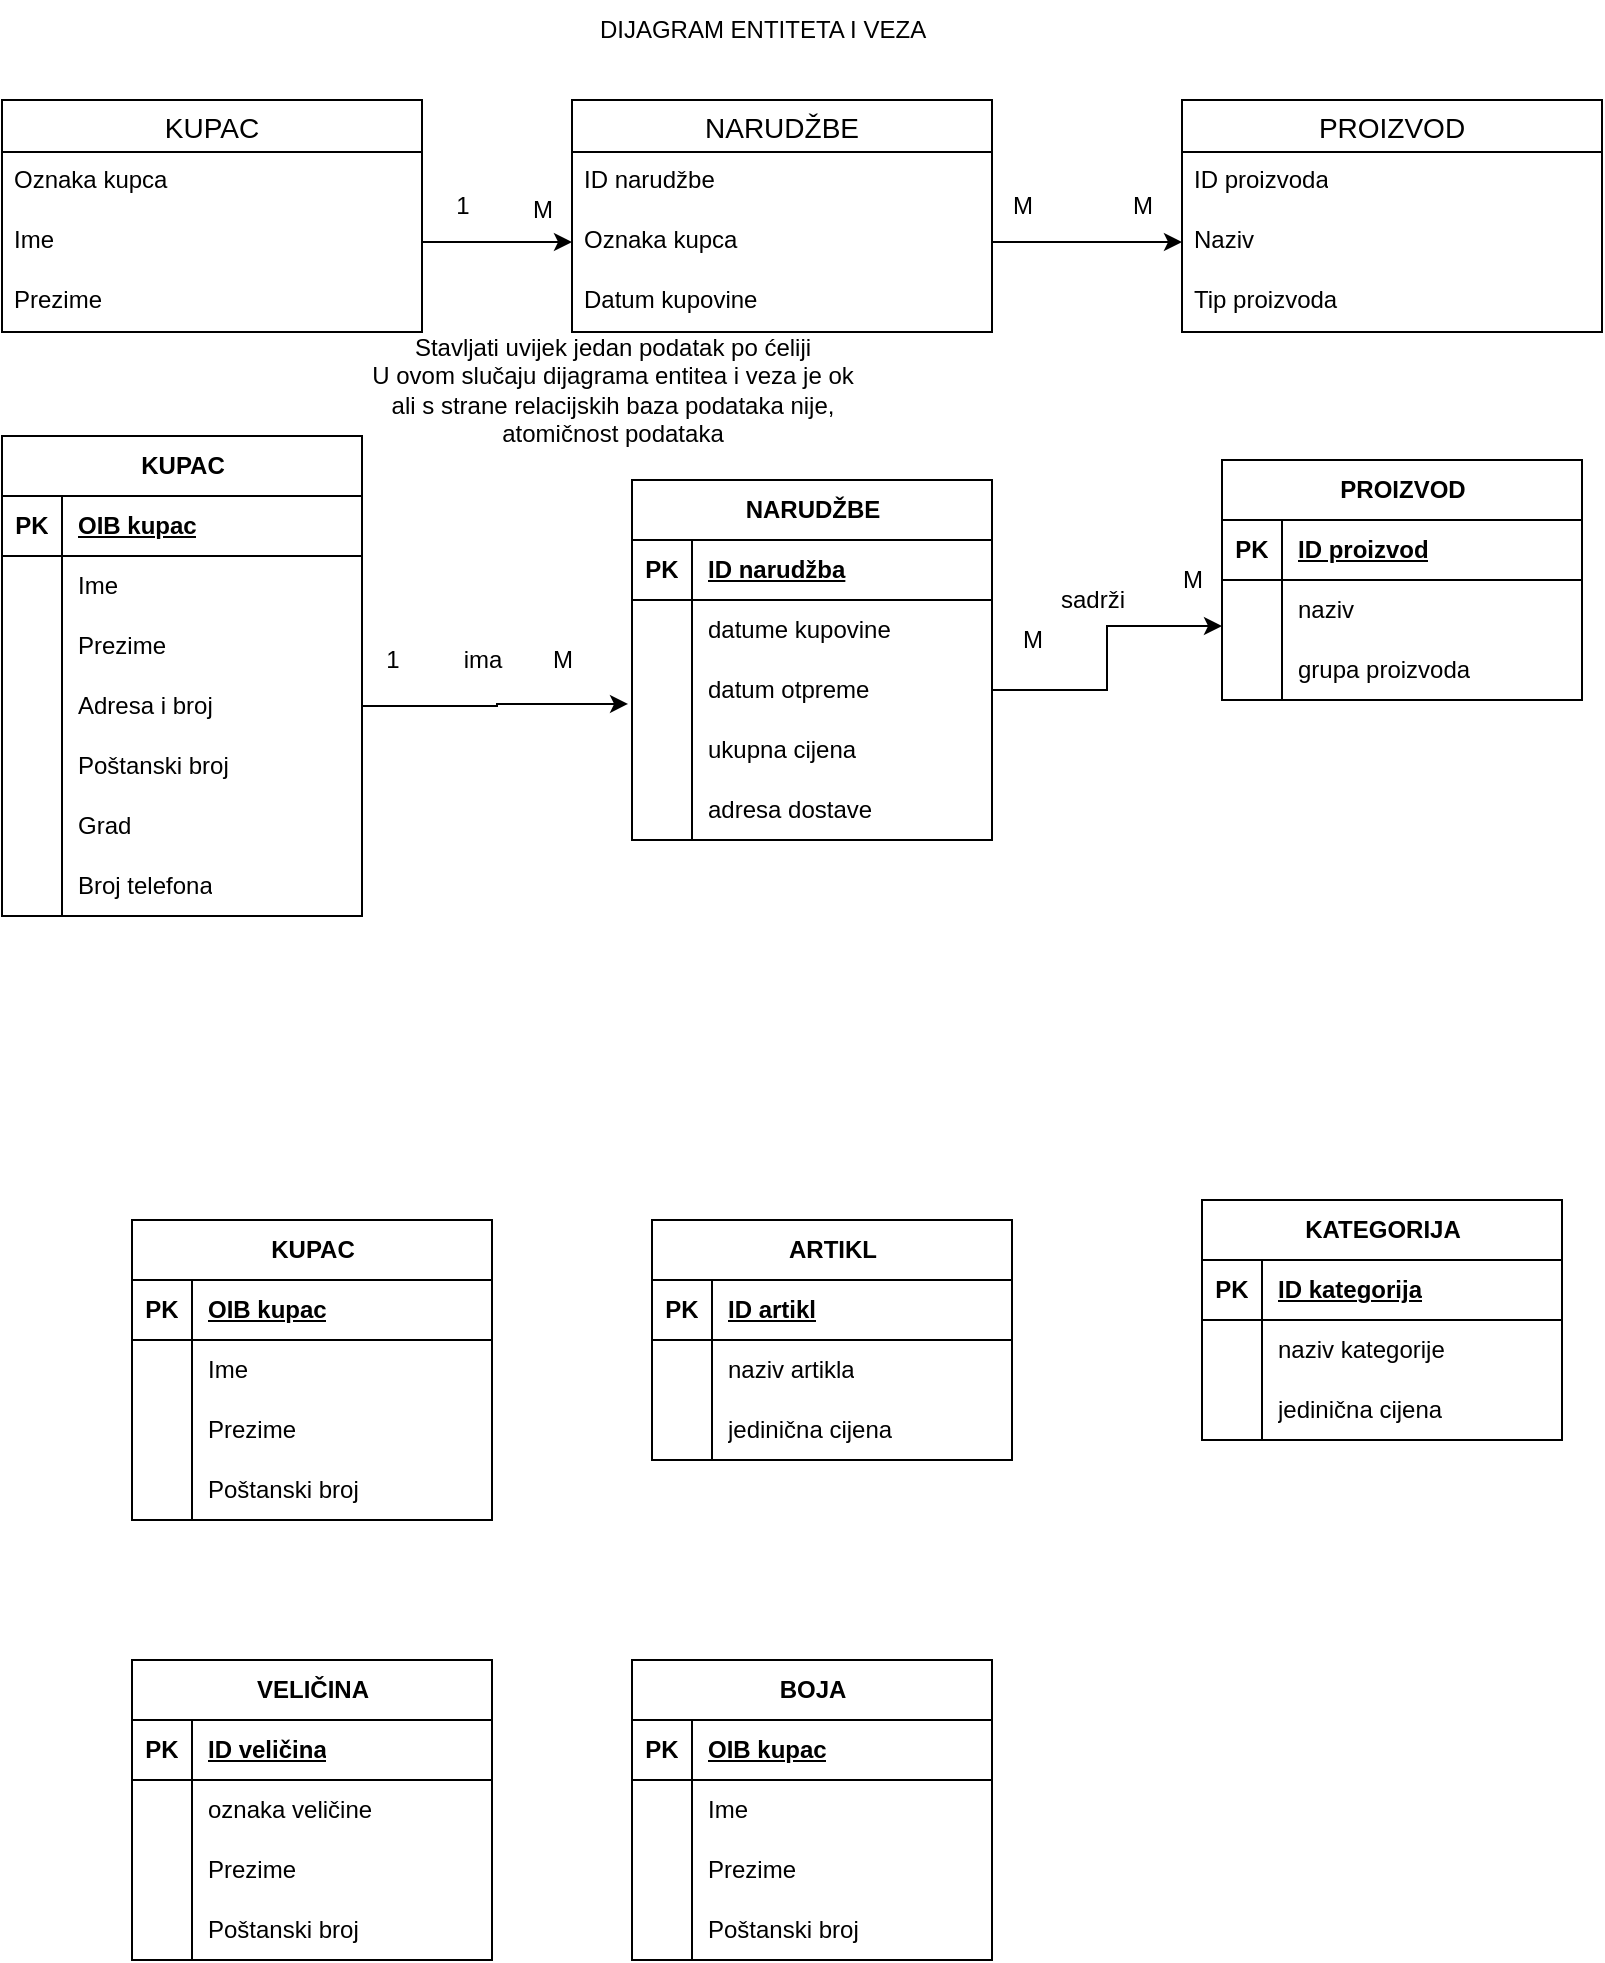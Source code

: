 <mxfile version="21.3.7" type="github">
  <diagram name="Page-1" id="IBNY3sVwpVFs-uoTFpEB">
    <mxGraphModel dx="808" dy="483" grid="1" gridSize="10" guides="1" tooltips="1" connect="1" arrows="1" fold="1" page="1" pageScale="1" pageWidth="850" pageHeight="1100" math="0" shadow="0">
      <root>
        <mxCell id="0" />
        <mxCell id="1" parent="0" />
        <mxCell id="AEUYcythdyDslupQRRVN-1" value="KUPAC" style="swimlane;fontStyle=0;childLayout=stackLayout;horizontal=1;startSize=26;horizontalStack=0;resizeParent=1;resizeParentMax=0;resizeLast=0;collapsible=1;marginBottom=0;align=center;fontSize=14;" vertex="1" parent="1">
          <mxGeometry x="10" y="70" width="210" height="116" as="geometry" />
        </mxCell>
        <mxCell id="AEUYcythdyDslupQRRVN-2" value="Oznaka kupca" style="text;strokeColor=none;fillColor=none;spacingLeft=4;spacingRight=4;overflow=hidden;rotatable=0;points=[[0,0.5],[1,0.5]];portConstraint=eastwest;fontSize=12;whiteSpace=wrap;html=1;" vertex="1" parent="AEUYcythdyDslupQRRVN-1">
          <mxGeometry y="26" width="210" height="30" as="geometry" />
        </mxCell>
        <mxCell id="AEUYcythdyDslupQRRVN-3" value="Ime" style="text;strokeColor=none;fillColor=none;spacingLeft=4;spacingRight=4;overflow=hidden;rotatable=0;points=[[0,0.5],[1,0.5]];portConstraint=eastwest;fontSize=12;whiteSpace=wrap;html=1;" vertex="1" parent="AEUYcythdyDslupQRRVN-1">
          <mxGeometry y="56" width="210" height="30" as="geometry" />
        </mxCell>
        <mxCell id="AEUYcythdyDslupQRRVN-4" value="Prezime" style="text;strokeColor=none;fillColor=none;spacingLeft=4;spacingRight=4;overflow=hidden;rotatable=0;points=[[0,0.5],[1,0.5]];portConstraint=eastwest;fontSize=12;whiteSpace=wrap;html=1;" vertex="1" parent="AEUYcythdyDslupQRRVN-1">
          <mxGeometry y="86" width="210" height="30" as="geometry" />
        </mxCell>
        <mxCell id="AEUYcythdyDslupQRRVN-5" value="PROIZVOD" style="swimlane;fontStyle=0;childLayout=stackLayout;horizontal=1;startSize=26;horizontalStack=0;resizeParent=1;resizeParentMax=0;resizeLast=0;collapsible=1;marginBottom=0;align=center;fontSize=14;" vertex="1" parent="1">
          <mxGeometry x="600" y="70" width="210" height="116" as="geometry" />
        </mxCell>
        <mxCell id="AEUYcythdyDslupQRRVN-6" value="ID proizvoda" style="text;strokeColor=none;fillColor=none;spacingLeft=4;spacingRight=4;overflow=hidden;rotatable=0;points=[[0,0.5],[1,0.5]];portConstraint=eastwest;fontSize=12;whiteSpace=wrap;html=1;" vertex="1" parent="AEUYcythdyDslupQRRVN-5">
          <mxGeometry y="26" width="210" height="30" as="geometry" />
        </mxCell>
        <mxCell id="AEUYcythdyDslupQRRVN-7" value="Naziv" style="text;strokeColor=none;fillColor=none;spacingLeft=4;spacingRight=4;overflow=hidden;rotatable=0;points=[[0,0.5],[1,0.5]];portConstraint=eastwest;fontSize=12;whiteSpace=wrap;html=1;" vertex="1" parent="AEUYcythdyDslupQRRVN-5">
          <mxGeometry y="56" width="210" height="30" as="geometry" />
        </mxCell>
        <mxCell id="AEUYcythdyDslupQRRVN-8" value="Tip proizvoda" style="text;strokeColor=none;fillColor=none;spacingLeft=4;spacingRight=4;overflow=hidden;rotatable=0;points=[[0,0.5],[1,0.5]];portConstraint=eastwest;fontSize=12;whiteSpace=wrap;html=1;" vertex="1" parent="AEUYcythdyDslupQRRVN-5">
          <mxGeometry y="86" width="210" height="30" as="geometry" />
        </mxCell>
        <mxCell id="AEUYcythdyDslupQRRVN-11" value="NARUDŽBE" style="swimlane;fontStyle=0;childLayout=stackLayout;horizontal=1;startSize=26;horizontalStack=0;resizeParent=1;resizeParentMax=0;resizeLast=0;collapsible=1;marginBottom=0;align=center;fontSize=14;" vertex="1" parent="1">
          <mxGeometry x="295" y="70" width="210" height="116" as="geometry" />
        </mxCell>
        <mxCell id="AEUYcythdyDslupQRRVN-12" value="ID narudžbe" style="text;strokeColor=none;fillColor=none;spacingLeft=4;spacingRight=4;overflow=hidden;rotatable=0;points=[[0,0.5],[1,0.5]];portConstraint=eastwest;fontSize=12;whiteSpace=wrap;html=1;" vertex="1" parent="AEUYcythdyDslupQRRVN-11">
          <mxGeometry y="26" width="210" height="30" as="geometry" />
        </mxCell>
        <mxCell id="AEUYcythdyDslupQRRVN-13" value="Oznaka kupca" style="text;strokeColor=none;fillColor=none;spacingLeft=4;spacingRight=4;overflow=hidden;rotatable=0;points=[[0,0.5],[1,0.5]];portConstraint=eastwest;fontSize=12;whiteSpace=wrap;html=1;" vertex="1" parent="AEUYcythdyDslupQRRVN-11">
          <mxGeometry y="56" width="210" height="30" as="geometry" />
        </mxCell>
        <mxCell id="AEUYcythdyDslupQRRVN-14" value="Datum kupovine" style="text;strokeColor=none;fillColor=none;spacingLeft=4;spacingRight=4;overflow=hidden;rotatable=0;points=[[0,0.5],[1,0.5]];portConstraint=eastwest;fontSize=12;whiteSpace=wrap;html=1;" vertex="1" parent="AEUYcythdyDslupQRRVN-11">
          <mxGeometry y="86" width="210" height="30" as="geometry" />
        </mxCell>
        <mxCell id="AEUYcythdyDslupQRRVN-17" style="edgeStyle=orthogonalEdgeStyle;rounded=0;orthogonalLoop=1;jettySize=auto;html=1;entryX=0;entryY=0.5;entryDx=0;entryDy=0;" edge="1" parent="1" source="AEUYcythdyDslupQRRVN-13" target="AEUYcythdyDslupQRRVN-7">
          <mxGeometry relative="1" as="geometry">
            <mxPoint x="570" y="140" as="targetPoint" />
          </mxGeometry>
        </mxCell>
        <mxCell id="AEUYcythdyDslupQRRVN-20" style="edgeStyle=orthogonalEdgeStyle;rounded=0;orthogonalLoop=1;jettySize=auto;html=1;exitX=1;exitY=0.5;exitDx=0;exitDy=0;entryX=0;entryY=0.5;entryDx=0;entryDy=0;" edge="1" parent="1" source="AEUYcythdyDslupQRRVN-3" target="AEUYcythdyDslupQRRVN-13">
          <mxGeometry relative="1" as="geometry" />
        </mxCell>
        <mxCell id="AEUYcythdyDslupQRRVN-21" value="M" style="text;html=1;align=center;verticalAlign=middle;resizable=0;points=[];autosize=1;strokeColor=none;fillColor=none;" vertex="1" parent="1">
          <mxGeometry x="265" y="110" width="30" height="30" as="geometry" />
        </mxCell>
        <mxCell id="AEUYcythdyDslupQRRVN-22" value="1" style="text;html=1;align=center;verticalAlign=middle;resizable=0;points=[];autosize=1;strokeColor=none;fillColor=none;" vertex="1" parent="1">
          <mxGeometry x="225" y="108" width="30" height="30" as="geometry" />
        </mxCell>
        <mxCell id="AEUYcythdyDslupQRRVN-23" value="M" style="text;html=1;align=center;verticalAlign=middle;resizable=0;points=[];autosize=1;strokeColor=none;fillColor=none;" vertex="1" parent="1">
          <mxGeometry x="565" y="108" width="30" height="30" as="geometry" />
        </mxCell>
        <mxCell id="AEUYcythdyDslupQRRVN-24" value="M" style="text;html=1;align=center;verticalAlign=middle;resizable=0;points=[];autosize=1;strokeColor=none;fillColor=none;" vertex="1" parent="1">
          <mxGeometry x="505" y="108" width="30" height="30" as="geometry" />
        </mxCell>
        <mxCell id="AEUYcythdyDslupQRRVN-25" value="DIJAGRAM ENTITETA I VEZA" style="text;html=1;align=center;verticalAlign=middle;resizable=0;points=[];autosize=1;strokeColor=none;fillColor=none;" vertex="1" parent="1">
          <mxGeometry x="295" y="20" width="190" height="30" as="geometry" />
        </mxCell>
        <mxCell id="AEUYcythdyDslupQRRVN-26" value="KUPAC" style="shape=table;startSize=30;container=1;collapsible=1;childLayout=tableLayout;fixedRows=1;rowLines=0;fontStyle=1;align=center;resizeLast=1;html=1;" vertex="1" parent="1">
          <mxGeometry x="10" y="238" width="180" height="240" as="geometry">
            <mxRectangle x="10" y="238" width="80" height="30" as="alternateBounds" />
          </mxGeometry>
        </mxCell>
        <mxCell id="AEUYcythdyDslupQRRVN-27" value="" style="shape=tableRow;horizontal=0;startSize=0;swimlaneHead=0;swimlaneBody=0;fillColor=none;collapsible=0;dropTarget=0;points=[[0,0.5],[1,0.5]];portConstraint=eastwest;top=0;left=0;right=0;bottom=1;" vertex="1" parent="AEUYcythdyDslupQRRVN-26">
          <mxGeometry y="30" width="180" height="30" as="geometry" />
        </mxCell>
        <mxCell id="AEUYcythdyDslupQRRVN-28" value="PK" style="shape=partialRectangle;connectable=0;fillColor=none;top=0;left=0;bottom=0;right=0;fontStyle=1;overflow=hidden;whiteSpace=wrap;html=1;" vertex="1" parent="AEUYcythdyDslupQRRVN-27">
          <mxGeometry width="30" height="30" as="geometry">
            <mxRectangle width="30" height="30" as="alternateBounds" />
          </mxGeometry>
        </mxCell>
        <mxCell id="AEUYcythdyDslupQRRVN-29" value="OIB kupac" style="shape=partialRectangle;connectable=0;fillColor=none;top=0;left=0;bottom=0;right=0;align=left;spacingLeft=6;fontStyle=5;overflow=hidden;whiteSpace=wrap;html=1;" vertex="1" parent="AEUYcythdyDslupQRRVN-27">
          <mxGeometry x="30" width="150" height="30" as="geometry">
            <mxRectangle width="150" height="30" as="alternateBounds" />
          </mxGeometry>
        </mxCell>
        <mxCell id="AEUYcythdyDslupQRRVN-30" value="" style="shape=tableRow;horizontal=0;startSize=0;swimlaneHead=0;swimlaneBody=0;fillColor=none;collapsible=0;dropTarget=0;points=[[0,0.5],[1,0.5]];portConstraint=eastwest;top=0;left=0;right=0;bottom=0;" vertex="1" parent="AEUYcythdyDslupQRRVN-26">
          <mxGeometry y="60" width="180" height="30" as="geometry" />
        </mxCell>
        <mxCell id="AEUYcythdyDslupQRRVN-31" value="" style="shape=partialRectangle;connectable=0;fillColor=none;top=0;left=0;bottom=0;right=0;editable=1;overflow=hidden;whiteSpace=wrap;html=1;" vertex="1" parent="AEUYcythdyDslupQRRVN-30">
          <mxGeometry width="30" height="30" as="geometry">
            <mxRectangle width="30" height="30" as="alternateBounds" />
          </mxGeometry>
        </mxCell>
        <mxCell id="AEUYcythdyDslupQRRVN-32" value="Ime" style="shape=partialRectangle;connectable=0;fillColor=none;top=0;left=0;bottom=0;right=0;align=left;spacingLeft=6;overflow=hidden;whiteSpace=wrap;html=1;" vertex="1" parent="AEUYcythdyDslupQRRVN-30">
          <mxGeometry x="30" width="150" height="30" as="geometry">
            <mxRectangle width="150" height="30" as="alternateBounds" />
          </mxGeometry>
        </mxCell>
        <mxCell id="AEUYcythdyDslupQRRVN-33" value="" style="shape=tableRow;horizontal=0;startSize=0;swimlaneHead=0;swimlaneBody=0;fillColor=none;collapsible=0;dropTarget=0;points=[[0,0.5],[1,0.5]];portConstraint=eastwest;top=0;left=0;right=0;bottom=0;" vertex="1" parent="AEUYcythdyDslupQRRVN-26">
          <mxGeometry y="90" width="180" height="30" as="geometry" />
        </mxCell>
        <mxCell id="AEUYcythdyDslupQRRVN-34" value="" style="shape=partialRectangle;connectable=0;fillColor=none;top=0;left=0;bottom=0;right=0;editable=1;overflow=hidden;whiteSpace=wrap;html=1;" vertex="1" parent="AEUYcythdyDslupQRRVN-33">
          <mxGeometry width="30" height="30" as="geometry">
            <mxRectangle width="30" height="30" as="alternateBounds" />
          </mxGeometry>
        </mxCell>
        <mxCell id="AEUYcythdyDslupQRRVN-35" value="Prezime" style="shape=partialRectangle;connectable=0;fillColor=none;top=0;left=0;bottom=0;right=0;align=left;spacingLeft=6;overflow=hidden;whiteSpace=wrap;html=1;" vertex="1" parent="AEUYcythdyDslupQRRVN-33">
          <mxGeometry x="30" width="150" height="30" as="geometry">
            <mxRectangle width="150" height="30" as="alternateBounds" />
          </mxGeometry>
        </mxCell>
        <mxCell id="AEUYcythdyDslupQRRVN-36" value="" style="shape=tableRow;horizontal=0;startSize=0;swimlaneHead=0;swimlaneBody=0;fillColor=none;collapsible=0;dropTarget=0;points=[[0,0.5],[1,0.5]];portConstraint=eastwest;top=0;left=0;right=0;bottom=0;" vertex="1" parent="AEUYcythdyDslupQRRVN-26">
          <mxGeometry y="120" width="180" height="30" as="geometry" />
        </mxCell>
        <mxCell id="AEUYcythdyDslupQRRVN-37" value="" style="shape=partialRectangle;connectable=0;fillColor=none;top=0;left=0;bottom=0;right=0;editable=1;overflow=hidden;whiteSpace=wrap;html=1;" vertex="1" parent="AEUYcythdyDslupQRRVN-36">
          <mxGeometry width="30" height="30" as="geometry">
            <mxRectangle width="30" height="30" as="alternateBounds" />
          </mxGeometry>
        </mxCell>
        <mxCell id="AEUYcythdyDslupQRRVN-38" value="&lt;div&gt;Adresa i broj&lt;/div&gt;" style="shape=partialRectangle;connectable=0;fillColor=none;top=0;left=0;bottom=0;right=0;align=left;spacingLeft=6;overflow=hidden;whiteSpace=wrap;html=1;" vertex="1" parent="AEUYcythdyDslupQRRVN-36">
          <mxGeometry x="30" width="150" height="30" as="geometry">
            <mxRectangle width="150" height="30" as="alternateBounds" />
          </mxGeometry>
        </mxCell>
        <mxCell id="AEUYcythdyDslupQRRVN-39" value="" style="shape=tableRow;horizontal=0;startSize=0;swimlaneHead=0;swimlaneBody=0;fillColor=none;collapsible=0;dropTarget=0;points=[[0,0.5],[1,0.5]];portConstraint=eastwest;top=0;left=0;right=0;bottom=0;" vertex="1" parent="AEUYcythdyDslupQRRVN-26">
          <mxGeometry y="150" width="180" height="30" as="geometry" />
        </mxCell>
        <mxCell id="AEUYcythdyDslupQRRVN-40" value="" style="shape=partialRectangle;connectable=0;fillColor=none;top=0;left=0;bottom=0;right=0;editable=1;overflow=hidden;whiteSpace=wrap;html=1;" vertex="1" parent="AEUYcythdyDslupQRRVN-39">
          <mxGeometry width="30" height="30" as="geometry">
            <mxRectangle width="30" height="30" as="alternateBounds" />
          </mxGeometry>
        </mxCell>
        <mxCell id="AEUYcythdyDslupQRRVN-41" value="Poštanski broj" style="shape=partialRectangle;connectable=0;fillColor=none;top=0;left=0;bottom=0;right=0;align=left;spacingLeft=6;overflow=hidden;whiteSpace=wrap;html=1;" vertex="1" parent="AEUYcythdyDslupQRRVN-39">
          <mxGeometry x="30" width="150" height="30" as="geometry">
            <mxRectangle width="150" height="30" as="alternateBounds" />
          </mxGeometry>
        </mxCell>
        <mxCell id="AEUYcythdyDslupQRRVN-42" value="" style="shape=tableRow;horizontal=0;startSize=0;swimlaneHead=0;swimlaneBody=0;fillColor=none;collapsible=0;dropTarget=0;points=[[0,0.5],[1,0.5]];portConstraint=eastwest;top=0;left=0;right=0;bottom=0;" vertex="1" parent="AEUYcythdyDslupQRRVN-26">
          <mxGeometry y="180" width="180" height="30" as="geometry" />
        </mxCell>
        <mxCell id="AEUYcythdyDslupQRRVN-43" value="" style="shape=partialRectangle;connectable=0;fillColor=none;top=0;left=0;bottom=0;right=0;editable=1;overflow=hidden;whiteSpace=wrap;html=1;" vertex="1" parent="AEUYcythdyDslupQRRVN-42">
          <mxGeometry width="30" height="30" as="geometry">
            <mxRectangle width="30" height="30" as="alternateBounds" />
          </mxGeometry>
        </mxCell>
        <mxCell id="AEUYcythdyDslupQRRVN-44" value="Grad" style="shape=partialRectangle;connectable=0;fillColor=none;top=0;left=0;bottom=0;right=0;align=left;spacingLeft=6;overflow=hidden;whiteSpace=wrap;html=1;" vertex="1" parent="AEUYcythdyDslupQRRVN-42">
          <mxGeometry x="30" width="150" height="30" as="geometry">
            <mxRectangle width="150" height="30" as="alternateBounds" />
          </mxGeometry>
        </mxCell>
        <mxCell id="AEUYcythdyDslupQRRVN-45" value="" style="shape=tableRow;horizontal=0;startSize=0;swimlaneHead=0;swimlaneBody=0;fillColor=none;collapsible=0;dropTarget=0;points=[[0,0.5],[1,0.5]];portConstraint=eastwest;top=0;left=0;right=0;bottom=0;" vertex="1" parent="AEUYcythdyDslupQRRVN-26">
          <mxGeometry y="210" width="180" height="30" as="geometry" />
        </mxCell>
        <mxCell id="AEUYcythdyDslupQRRVN-46" value="" style="shape=partialRectangle;connectable=0;fillColor=none;top=0;left=0;bottom=0;right=0;editable=1;overflow=hidden;whiteSpace=wrap;html=1;" vertex="1" parent="AEUYcythdyDslupQRRVN-45">
          <mxGeometry width="30" height="30" as="geometry">
            <mxRectangle width="30" height="30" as="alternateBounds" />
          </mxGeometry>
        </mxCell>
        <mxCell id="AEUYcythdyDslupQRRVN-47" value="Broj telefona" style="shape=partialRectangle;connectable=0;fillColor=none;top=0;left=0;bottom=0;right=0;align=left;spacingLeft=6;overflow=hidden;whiteSpace=wrap;html=1;" vertex="1" parent="AEUYcythdyDslupQRRVN-45">
          <mxGeometry x="30" width="150" height="30" as="geometry">
            <mxRectangle width="150" height="30" as="alternateBounds" />
          </mxGeometry>
        </mxCell>
        <mxCell id="AEUYcythdyDslupQRRVN-48" value="&lt;div&gt;Stavljati uvijek jedan podatak po ćeliji&lt;/div&gt;&lt;div&gt;U ovom slučaju dijagrama entitea i veza je ok&lt;/div&gt;&lt;div&gt;ali s strane relacijskih baza podataka nije,&lt;/div&gt;&lt;div&gt;atomičnost podataka&lt;br&gt;&lt;/div&gt;" style="text;html=1;align=center;verticalAlign=middle;resizable=0;points=[];autosize=1;strokeColor=none;fillColor=none;" vertex="1" parent="1">
          <mxGeometry x="185" y="180" width="260" height="70" as="geometry" />
        </mxCell>
        <mxCell id="AEUYcythdyDslupQRRVN-49" value="NARUDŽBE" style="shape=table;startSize=30;container=1;collapsible=1;childLayout=tableLayout;fixedRows=1;rowLines=0;fontStyle=1;align=center;resizeLast=1;html=1;" vertex="1" parent="1">
          <mxGeometry x="325" y="260" width="180" height="180" as="geometry">
            <mxRectangle x="10" y="238" width="80" height="30" as="alternateBounds" />
          </mxGeometry>
        </mxCell>
        <mxCell id="AEUYcythdyDslupQRRVN-50" value="" style="shape=tableRow;horizontal=0;startSize=0;swimlaneHead=0;swimlaneBody=0;fillColor=none;collapsible=0;dropTarget=0;points=[[0,0.5],[1,0.5]];portConstraint=eastwest;top=0;left=0;right=0;bottom=1;" vertex="1" parent="AEUYcythdyDslupQRRVN-49">
          <mxGeometry y="30" width="180" height="30" as="geometry" />
        </mxCell>
        <mxCell id="AEUYcythdyDslupQRRVN-51" value="PK" style="shape=partialRectangle;connectable=0;fillColor=none;top=0;left=0;bottom=0;right=0;fontStyle=1;overflow=hidden;whiteSpace=wrap;html=1;" vertex="1" parent="AEUYcythdyDslupQRRVN-50">
          <mxGeometry width="30" height="30" as="geometry">
            <mxRectangle width="30" height="30" as="alternateBounds" />
          </mxGeometry>
        </mxCell>
        <mxCell id="AEUYcythdyDslupQRRVN-52" value="ID narudžba" style="shape=partialRectangle;connectable=0;fillColor=none;top=0;left=0;bottom=0;right=0;align=left;spacingLeft=6;fontStyle=5;overflow=hidden;whiteSpace=wrap;html=1;" vertex="1" parent="AEUYcythdyDslupQRRVN-50">
          <mxGeometry x="30" width="150" height="30" as="geometry">
            <mxRectangle width="150" height="30" as="alternateBounds" />
          </mxGeometry>
        </mxCell>
        <mxCell id="AEUYcythdyDslupQRRVN-53" value="" style="shape=tableRow;horizontal=0;startSize=0;swimlaneHead=0;swimlaneBody=0;fillColor=none;collapsible=0;dropTarget=0;points=[[0,0.5],[1,0.5]];portConstraint=eastwest;top=0;left=0;right=0;bottom=0;" vertex="1" parent="AEUYcythdyDslupQRRVN-49">
          <mxGeometry y="60" width="180" height="30" as="geometry" />
        </mxCell>
        <mxCell id="AEUYcythdyDslupQRRVN-54" value="" style="shape=partialRectangle;connectable=0;fillColor=none;top=0;left=0;bottom=0;right=0;editable=1;overflow=hidden;whiteSpace=wrap;html=1;" vertex="1" parent="AEUYcythdyDslupQRRVN-53">
          <mxGeometry width="30" height="30" as="geometry">
            <mxRectangle width="30" height="30" as="alternateBounds" />
          </mxGeometry>
        </mxCell>
        <mxCell id="AEUYcythdyDslupQRRVN-55" value="datume kupovine" style="shape=partialRectangle;connectable=0;fillColor=none;top=0;left=0;bottom=0;right=0;align=left;spacingLeft=6;overflow=hidden;whiteSpace=wrap;html=1;" vertex="1" parent="AEUYcythdyDslupQRRVN-53">
          <mxGeometry x="30" width="150" height="30" as="geometry">
            <mxRectangle width="150" height="30" as="alternateBounds" />
          </mxGeometry>
        </mxCell>
        <mxCell id="AEUYcythdyDslupQRRVN-56" value="" style="shape=tableRow;horizontal=0;startSize=0;swimlaneHead=0;swimlaneBody=0;fillColor=none;collapsible=0;dropTarget=0;points=[[0,0.5],[1,0.5]];portConstraint=eastwest;top=0;left=0;right=0;bottom=0;" vertex="1" parent="AEUYcythdyDslupQRRVN-49">
          <mxGeometry y="90" width="180" height="30" as="geometry" />
        </mxCell>
        <mxCell id="AEUYcythdyDslupQRRVN-57" value="" style="shape=partialRectangle;connectable=0;fillColor=none;top=0;left=0;bottom=0;right=0;editable=1;overflow=hidden;whiteSpace=wrap;html=1;" vertex="1" parent="AEUYcythdyDslupQRRVN-56">
          <mxGeometry width="30" height="30" as="geometry">
            <mxRectangle width="30" height="30" as="alternateBounds" />
          </mxGeometry>
        </mxCell>
        <mxCell id="AEUYcythdyDslupQRRVN-58" value="datum otpreme" style="shape=partialRectangle;connectable=0;fillColor=none;top=0;left=0;bottom=0;right=0;align=left;spacingLeft=6;overflow=hidden;whiteSpace=wrap;html=1;" vertex="1" parent="AEUYcythdyDslupQRRVN-56">
          <mxGeometry x="30" width="150" height="30" as="geometry">
            <mxRectangle width="150" height="30" as="alternateBounds" />
          </mxGeometry>
        </mxCell>
        <mxCell id="AEUYcythdyDslupQRRVN-59" value="" style="shape=tableRow;horizontal=0;startSize=0;swimlaneHead=0;swimlaneBody=0;fillColor=none;collapsible=0;dropTarget=0;points=[[0,0.5],[1,0.5]];portConstraint=eastwest;top=0;left=0;right=0;bottom=0;" vertex="1" parent="AEUYcythdyDslupQRRVN-49">
          <mxGeometry y="120" width="180" height="30" as="geometry" />
        </mxCell>
        <mxCell id="AEUYcythdyDslupQRRVN-60" value="" style="shape=partialRectangle;connectable=0;fillColor=none;top=0;left=0;bottom=0;right=0;editable=1;overflow=hidden;whiteSpace=wrap;html=1;" vertex="1" parent="AEUYcythdyDslupQRRVN-59">
          <mxGeometry width="30" height="30" as="geometry">
            <mxRectangle width="30" height="30" as="alternateBounds" />
          </mxGeometry>
        </mxCell>
        <mxCell id="AEUYcythdyDslupQRRVN-61" value="&lt;div&gt;ukupna cijena&lt;br&gt;&lt;/div&gt;" style="shape=partialRectangle;connectable=0;fillColor=none;top=0;left=0;bottom=0;right=0;align=left;spacingLeft=6;overflow=hidden;whiteSpace=wrap;html=1;" vertex="1" parent="AEUYcythdyDslupQRRVN-59">
          <mxGeometry x="30" width="150" height="30" as="geometry">
            <mxRectangle width="150" height="30" as="alternateBounds" />
          </mxGeometry>
        </mxCell>
        <mxCell id="AEUYcythdyDslupQRRVN-62" value="" style="shape=tableRow;horizontal=0;startSize=0;swimlaneHead=0;swimlaneBody=0;fillColor=none;collapsible=0;dropTarget=0;points=[[0,0.5],[1,0.5]];portConstraint=eastwest;top=0;left=0;right=0;bottom=0;" vertex="1" parent="AEUYcythdyDslupQRRVN-49">
          <mxGeometry y="150" width="180" height="30" as="geometry" />
        </mxCell>
        <mxCell id="AEUYcythdyDslupQRRVN-63" value="" style="shape=partialRectangle;connectable=0;fillColor=none;top=0;left=0;bottom=0;right=0;editable=1;overflow=hidden;whiteSpace=wrap;html=1;" vertex="1" parent="AEUYcythdyDslupQRRVN-62">
          <mxGeometry width="30" height="30" as="geometry">
            <mxRectangle width="30" height="30" as="alternateBounds" />
          </mxGeometry>
        </mxCell>
        <mxCell id="AEUYcythdyDslupQRRVN-64" value="adresa dostave" style="shape=partialRectangle;connectable=0;fillColor=none;top=0;left=0;bottom=0;right=0;align=left;spacingLeft=6;overflow=hidden;whiteSpace=wrap;html=1;" vertex="1" parent="AEUYcythdyDslupQRRVN-62">
          <mxGeometry x="30" width="150" height="30" as="geometry">
            <mxRectangle width="150" height="30" as="alternateBounds" />
          </mxGeometry>
        </mxCell>
        <mxCell id="AEUYcythdyDslupQRRVN-71" value="PROIZVOD" style="shape=table;startSize=30;container=1;collapsible=1;childLayout=tableLayout;fixedRows=1;rowLines=0;fontStyle=1;align=center;resizeLast=1;html=1;" vertex="1" parent="1">
          <mxGeometry x="620" y="250" width="180" height="120" as="geometry">
            <mxRectangle x="10" y="238" width="80" height="30" as="alternateBounds" />
          </mxGeometry>
        </mxCell>
        <mxCell id="AEUYcythdyDslupQRRVN-72" value="" style="shape=tableRow;horizontal=0;startSize=0;swimlaneHead=0;swimlaneBody=0;fillColor=none;collapsible=0;dropTarget=0;points=[[0,0.5],[1,0.5]];portConstraint=eastwest;top=0;left=0;right=0;bottom=1;" vertex="1" parent="AEUYcythdyDslupQRRVN-71">
          <mxGeometry y="30" width="180" height="30" as="geometry" />
        </mxCell>
        <mxCell id="AEUYcythdyDslupQRRVN-73" value="PK" style="shape=partialRectangle;connectable=0;fillColor=none;top=0;left=0;bottom=0;right=0;fontStyle=1;overflow=hidden;whiteSpace=wrap;html=1;" vertex="1" parent="AEUYcythdyDslupQRRVN-72">
          <mxGeometry width="30" height="30" as="geometry">
            <mxRectangle width="30" height="30" as="alternateBounds" />
          </mxGeometry>
        </mxCell>
        <mxCell id="AEUYcythdyDslupQRRVN-74" value="ID proizvod" style="shape=partialRectangle;connectable=0;fillColor=none;top=0;left=0;bottom=0;right=0;align=left;spacingLeft=6;fontStyle=5;overflow=hidden;whiteSpace=wrap;html=1;" vertex="1" parent="AEUYcythdyDslupQRRVN-72">
          <mxGeometry x="30" width="150" height="30" as="geometry">
            <mxRectangle width="150" height="30" as="alternateBounds" />
          </mxGeometry>
        </mxCell>
        <mxCell id="AEUYcythdyDslupQRRVN-75" value="" style="shape=tableRow;horizontal=0;startSize=0;swimlaneHead=0;swimlaneBody=0;fillColor=none;collapsible=0;dropTarget=0;points=[[0,0.5],[1,0.5]];portConstraint=eastwest;top=0;left=0;right=0;bottom=0;" vertex="1" parent="AEUYcythdyDslupQRRVN-71">
          <mxGeometry y="60" width="180" height="30" as="geometry" />
        </mxCell>
        <mxCell id="AEUYcythdyDslupQRRVN-76" value="" style="shape=partialRectangle;connectable=0;fillColor=none;top=0;left=0;bottom=0;right=0;editable=1;overflow=hidden;whiteSpace=wrap;html=1;" vertex="1" parent="AEUYcythdyDslupQRRVN-75">
          <mxGeometry width="30" height="30" as="geometry">
            <mxRectangle width="30" height="30" as="alternateBounds" />
          </mxGeometry>
        </mxCell>
        <mxCell id="AEUYcythdyDslupQRRVN-77" value="naziv" style="shape=partialRectangle;connectable=0;fillColor=none;top=0;left=0;bottom=0;right=0;align=left;spacingLeft=6;overflow=hidden;whiteSpace=wrap;html=1;" vertex="1" parent="AEUYcythdyDslupQRRVN-75">
          <mxGeometry x="30" width="150" height="30" as="geometry">
            <mxRectangle width="150" height="30" as="alternateBounds" />
          </mxGeometry>
        </mxCell>
        <mxCell id="AEUYcythdyDslupQRRVN-78" value="" style="shape=tableRow;horizontal=0;startSize=0;swimlaneHead=0;swimlaneBody=0;fillColor=none;collapsible=0;dropTarget=0;points=[[0,0.5],[1,0.5]];portConstraint=eastwest;top=0;left=0;right=0;bottom=0;" vertex="1" parent="AEUYcythdyDslupQRRVN-71">
          <mxGeometry y="90" width="180" height="30" as="geometry" />
        </mxCell>
        <mxCell id="AEUYcythdyDslupQRRVN-79" value="" style="shape=partialRectangle;connectable=0;fillColor=none;top=0;left=0;bottom=0;right=0;editable=1;overflow=hidden;whiteSpace=wrap;html=1;" vertex="1" parent="AEUYcythdyDslupQRRVN-78">
          <mxGeometry width="30" height="30" as="geometry">
            <mxRectangle width="30" height="30" as="alternateBounds" />
          </mxGeometry>
        </mxCell>
        <mxCell id="AEUYcythdyDslupQRRVN-80" value="grupa proizvoda" style="shape=partialRectangle;connectable=0;fillColor=none;top=0;left=0;bottom=0;right=0;align=left;spacingLeft=6;overflow=hidden;whiteSpace=wrap;html=1;" vertex="1" parent="AEUYcythdyDslupQRRVN-78">
          <mxGeometry x="30" width="150" height="30" as="geometry">
            <mxRectangle width="150" height="30" as="alternateBounds" />
          </mxGeometry>
        </mxCell>
        <mxCell id="AEUYcythdyDslupQRRVN-87" style="edgeStyle=orthogonalEdgeStyle;rounded=0;orthogonalLoop=1;jettySize=auto;html=1;exitX=1;exitY=0.5;exitDx=0;exitDy=0;entryX=-0.011;entryY=0.733;entryDx=0;entryDy=0;entryPerimeter=0;" edge="1" parent="1" source="AEUYcythdyDslupQRRVN-36" target="AEUYcythdyDslupQRRVN-56">
          <mxGeometry relative="1" as="geometry" />
        </mxCell>
        <mxCell id="AEUYcythdyDslupQRRVN-88" value="M" style="text;html=1;align=center;verticalAlign=middle;resizable=0;points=[];autosize=1;strokeColor=none;fillColor=none;" vertex="1" parent="1">
          <mxGeometry x="275" y="335" width="30" height="30" as="geometry" />
        </mxCell>
        <mxCell id="AEUYcythdyDslupQRRVN-90" value="1" style="text;html=1;align=center;verticalAlign=middle;resizable=0;points=[];autosize=1;strokeColor=none;fillColor=none;" vertex="1" parent="1">
          <mxGeometry x="190" y="335" width="30" height="30" as="geometry" />
        </mxCell>
        <mxCell id="AEUYcythdyDslupQRRVN-91" value="M" style="text;html=1;align=center;verticalAlign=middle;resizable=0;points=[];autosize=1;strokeColor=none;fillColor=none;" vertex="1" parent="1">
          <mxGeometry x="590" y="295" width="30" height="30" as="geometry" />
        </mxCell>
        <mxCell id="AEUYcythdyDslupQRRVN-92" style="edgeStyle=orthogonalEdgeStyle;rounded=0;orthogonalLoop=1;jettySize=auto;html=1;entryX=0;entryY=0.767;entryDx=0;entryDy=0;entryPerimeter=0;" edge="1" parent="1" source="AEUYcythdyDslupQRRVN-56" target="AEUYcythdyDslupQRRVN-75">
          <mxGeometry relative="1" as="geometry" />
        </mxCell>
        <mxCell id="AEUYcythdyDslupQRRVN-93" value="M" style="text;html=1;align=center;verticalAlign=middle;resizable=0;points=[];autosize=1;strokeColor=none;fillColor=none;" vertex="1" parent="1">
          <mxGeometry x="510" y="325" width="30" height="30" as="geometry" />
        </mxCell>
        <mxCell id="AEUYcythdyDslupQRRVN-94" value="ima" style="text;html=1;align=center;verticalAlign=middle;resizable=0;points=[];autosize=1;strokeColor=none;fillColor=none;" vertex="1" parent="1">
          <mxGeometry x="230" y="335" width="40" height="30" as="geometry" />
        </mxCell>
        <mxCell id="AEUYcythdyDslupQRRVN-95" value="sadrži" style="text;html=1;align=center;verticalAlign=middle;resizable=0;points=[];autosize=1;strokeColor=none;fillColor=none;" vertex="1" parent="1">
          <mxGeometry x="525" y="305" width="60" height="30" as="geometry" />
        </mxCell>
        <mxCell id="AEUYcythdyDslupQRRVN-96" value="KUPAC" style="shape=table;startSize=30;container=1;collapsible=1;childLayout=tableLayout;fixedRows=1;rowLines=0;fontStyle=1;align=center;resizeLast=1;html=1;" vertex="1" parent="1">
          <mxGeometry x="75" y="630" width="180" height="150" as="geometry">
            <mxRectangle x="10" y="238" width="80" height="30" as="alternateBounds" />
          </mxGeometry>
        </mxCell>
        <mxCell id="AEUYcythdyDslupQRRVN-97" value="" style="shape=tableRow;horizontal=0;startSize=0;swimlaneHead=0;swimlaneBody=0;fillColor=none;collapsible=0;dropTarget=0;points=[[0,0.5],[1,0.5]];portConstraint=eastwest;top=0;left=0;right=0;bottom=1;" vertex="1" parent="AEUYcythdyDslupQRRVN-96">
          <mxGeometry y="30" width="180" height="30" as="geometry" />
        </mxCell>
        <mxCell id="AEUYcythdyDslupQRRVN-98" value="PK" style="shape=partialRectangle;connectable=0;fillColor=none;top=0;left=0;bottom=0;right=0;fontStyle=1;overflow=hidden;whiteSpace=wrap;html=1;" vertex="1" parent="AEUYcythdyDslupQRRVN-97">
          <mxGeometry width="30" height="30" as="geometry">
            <mxRectangle width="30" height="30" as="alternateBounds" />
          </mxGeometry>
        </mxCell>
        <mxCell id="AEUYcythdyDslupQRRVN-99" value="OIB kupac" style="shape=partialRectangle;connectable=0;fillColor=none;top=0;left=0;bottom=0;right=0;align=left;spacingLeft=6;fontStyle=5;overflow=hidden;whiteSpace=wrap;html=1;" vertex="1" parent="AEUYcythdyDslupQRRVN-97">
          <mxGeometry x="30" width="150" height="30" as="geometry">
            <mxRectangle width="150" height="30" as="alternateBounds" />
          </mxGeometry>
        </mxCell>
        <mxCell id="AEUYcythdyDslupQRRVN-100" value="" style="shape=tableRow;horizontal=0;startSize=0;swimlaneHead=0;swimlaneBody=0;fillColor=none;collapsible=0;dropTarget=0;points=[[0,0.5],[1,0.5]];portConstraint=eastwest;top=0;left=0;right=0;bottom=0;" vertex="1" parent="AEUYcythdyDslupQRRVN-96">
          <mxGeometry y="60" width="180" height="30" as="geometry" />
        </mxCell>
        <mxCell id="AEUYcythdyDslupQRRVN-101" value="" style="shape=partialRectangle;connectable=0;fillColor=none;top=0;left=0;bottom=0;right=0;editable=1;overflow=hidden;whiteSpace=wrap;html=1;" vertex="1" parent="AEUYcythdyDslupQRRVN-100">
          <mxGeometry width="30" height="30" as="geometry">
            <mxRectangle width="30" height="30" as="alternateBounds" />
          </mxGeometry>
        </mxCell>
        <mxCell id="AEUYcythdyDslupQRRVN-102" value="Ime" style="shape=partialRectangle;connectable=0;fillColor=none;top=0;left=0;bottom=0;right=0;align=left;spacingLeft=6;overflow=hidden;whiteSpace=wrap;html=1;" vertex="1" parent="AEUYcythdyDslupQRRVN-100">
          <mxGeometry x="30" width="150" height="30" as="geometry">
            <mxRectangle width="150" height="30" as="alternateBounds" />
          </mxGeometry>
        </mxCell>
        <mxCell id="AEUYcythdyDslupQRRVN-103" value="" style="shape=tableRow;horizontal=0;startSize=0;swimlaneHead=0;swimlaneBody=0;fillColor=none;collapsible=0;dropTarget=0;points=[[0,0.5],[1,0.5]];portConstraint=eastwest;top=0;left=0;right=0;bottom=0;" vertex="1" parent="AEUYcythdyDslupQRRVN-96">
          <mxGeometry y="90" width="180" height="30" as="geometry" />
        </mxCell>
        <mxCell id="AEUYcythdyDslupQRRVN-104" value="" style="shape=partialRectangle;connectable=0;fillColor=none;top=0;left=0;bottom=0;right=0;editable=1;overflow=hidden;whiteSpace=wrap;html=1;" vertex="1" parent="AEUYcythdyDslupQRRVN-103">
          <mxGeometry width="30" height="30" as="geometry">
            <mxRectangle width="30" height="30" as="alternateBounds" />
          </mxGeometry>
        </mxCell>
        <mxCell id="AEUYcythdyDslupQRRVN-105" value="Prezime" style="shape=partialRectangle;connectable=0;fillColor=none;top=0;left=0;bottom=0;right=0;align=left;spacingLeft=6;overflow=hidden;whiteSpace=wrap;html=1;" vertex="1" parent="AEUYcythdyDslupQRRVN-103">
          <mxGeometry x="30" width="150" height="30" as="geometry">
            <mxRectangle width="150" height="30" as="alternateBounds" />
          </mxGeometry>
        </mxCell>
        <mxCell id="AEUYcythdyDslupQRRVN-109" value="" style="shape=tableRow;horizontal=0;startSize=0;swimlaneHead=0;swimlaneBody=0;fillColor=none;collapsible=0;dropTarget=0;points=[[0,0.5],[1,0.5]];portConstraint=eastwest;top=0;left=0;right=0;bottom=0;" vertex="1" parent="AEUYcythdyDslupQRRVN-96">
          <mxGeometry y="120" width="180" height="30" as="geometry" />
        </mxCell>
        <mxCell id="AEUYcythdyDslupQRRVN-110" value="" style="shape=partialRectangle;connectable=0;fillColor=none;top=0;left=0;bottom=0;right=0;editable=1;overflow=hidden;whiteSpace=wrap;html=1;" vertex="1" parent="AEUYcythdyDslupQRRVN-109">
          <mxGeometry width="30" height="30" as="geometry">
            <mxRectangle width="30" height="30" as="alternateBounds" />
          </mxGeometry>
        </mxCell>
        <mxCell id="AEUYcythdyDslupQRRVN-111" value="Poštanski broj" style="shape=partialRectangle;connectable=0;fillColor=none;top=0;left=0;bottom=0;right=0;align=left;spacingLeft=6;overflow=hidden;whiteSpace=wrap;html=1;" vertex="1" parent="AEUYcythdyDslupQRRVN-109">
          <mxGeometry x="30" width="150" height="30" as="geometry">
            <mxRectangle width="150" height="30" as="alternateBounds" />
          </mxGeometry>
        </mxCell>
        <mxCell id="AEUYcythdyDslupQRRVN-118" value="ARTIKL" style="shape=table;startSize=30;container=1;collapsible=1;childLayout=tableLayout;fixedRows=1;rowLines=0;fontStyle=1;align=center;resizeLast=1;html=1;" vertex="1" parent="1">
          <mxGeometry x="335" y="630" width="180" height="120" as="geometry">
            <mxRectangle x="10" y="238" width="80" height="30" as="alternateBounds" />
          </mxGeometry>
        </mxCell>
        <mxCell id="AEUYcythdyDslupQRRVN-119" value="" style="shape=tableRow;horizontal=0;startSize=0;swimlaneHead=0;swimlaneBody=0;fillColor=none;collapsible=0;dropTarget=0;points=[[0,0.5],[1,0.5]];portConstraint=eastwest;top=0;left=0;right=0;bottom=1;" vertex="1" parent="AEUYcythdyDslupQRRVN-118">
          <mxGeometry y="30" width="180" height="30" as="geometry" />
        </mxCell>
        <mxCell id="AEUYcythdyDslupQRRVN-120" value="PK" style="shape=partialRectangle;connectable=0;fillColor=none;top=0;left=0;bottom=0;right=0;fontStyle=1;overflow=hidden;whiteSpace=wrap;html=1;" vertex="1" parent="AEUYcythdyDslupQRRVN-119">
          <mxGeometry width="30" height="30" as="geometry">
            <mxRectangle width="30" height="30" as="alternateBounds" />
          </mxGeometry>
        </mxCell>
        <mxCell id="AEUYcythdyDslupQRRVN-121" value="ID artikl" style="shape=partialRectangle;connectable=0;fillColor=none;top=0;left=0;bottom=0;right=0;align=left;spacingLeft=6;fontStyle=5;overflow=hidden;whiteSpace=wrap;html=1;" vertex="1" parent="AEUYcythdyDslupQRRVN-119">
          <mxGeometry x="30" width="150" height="30" as="geometry">
            <mxRectangle width="150" height="30" as="alternateBounds" />
          </mxGeometry>
        </mxCell>
        <mxCell id="AEUYcythdyDslupQRRVN-122" value="" style="shape=tableRow;horizontal=0;startSize=0;swimlaneHead=0;swimlaneBody=0;fillColor=none;collapsible=0;dropTarget=0;points=[[0,0.5],[1,0.5]];portConstraint=eastwest;top=0;left=0;right=0;bottom=0;" vertex="1" parent="AEUYcythdyDslupQRRVN-118">
          <mxGeometry y="60" width="180" height="30" as="geometry" />
        </mxCell>
        <mxCell id="AEUYcythdyDslupQRRVN-123" value="" style="shape=partialRectangle;connectable=0;fillColor=none;top=0;left=0;bottom=0;right=0;editable=1;overflow=hidden;whiteSpace=wrap;html=1;" vertex="1" parent="AEUYcythdyDslupQRRVN-122">
          <mxGeometry width="30" height="30" as="geometry">
            <mxRectangle width="30" height="30" as="alternateBounds" />
          </mxGeometry>
        </mxCell>
        <mxCell id="AEUYcythdyDslupQRRVN-124" value="naziv artikla" style="shape=partialRectangle;connectable=0;fillColor=none;top=0;left=0;bottom=0;right=0;align=left;spacingLeft=6;overflow=hidden;whiteSpace=wrap;html=1;" vertex="1" parent="AEUYcythdyDslupQRRVN-122">
          <mxGeometry x="30" width="150" height="30" as="geometry">
            <mxRectangle width="150" height="30" as="alternateBounds" />
          </mxGeometry>
        </mxCell>
        <mxCell id="AEUYcythdyDslupQRRVN-125" value="" style="shape=tableRow;horizontal=0;startSize=0;swimlaneHead=0;swimlaneBody=0;fillColor=none;collapsible=0;dropTarget=0;points=[[0,0.5],[1,0.5]];portConstraint=eastwest;top=0;left=0;right=0;bottom=0;" vertex="1" parent="AEUYcythdyDslupQRRVN-118">
          <mxGeometry y="90" width="180" height="30" as="geometry" />
        </mxCell>
        <mxCell id="AEUYcythdyDslupQRRVN-126" value="" style="shape=partialRectangle;connectable=0;fillColor=none;top=0;left=0;bottom=0;right=0;editable=1;overflow=hidden;whiteSpace=wrap;html=1;" vertex="1" parent="AEUYcythdyDslupQRRVN-125">
          <mxGeometry width="30" height="30" as="geometry">
            <mxRectangle width="30" height="30" as="alternateBounds" />
          </mxGeometry>
        </mxCell>
        <mxCell id="AEUYcythdyDslupQRRVN-127" value="jedinična cijena" style="shape=partialRectangle;connectable=0;fillColor=none;top=0;left=0;bottom=0;right=0;align=left;spacingLeft=6;overflow=hidden;whiteSpace=wrap;html=1;" vertex="1" parent="AEUYcythdyDslupQRRVN-125">
          <mxGeometry x="30" width="150" height="30" as="geometry">
            <mxRectangle width="150" height="30" as="alternateBounds" />
          </mxGeometry>
        </mxCell>
        <mxCell id="AEUYcythdyDslupQRRVN-140" value="KATEGORIJA" style="shape=table;startSize=30;container=1;collapsible=1;childLayout=tableLayout;fixedRows=1;rowLines=0;fontStyle=1;align=center;resizeLast=1;html=1;" vertex="1" parent="1">
          <mxGeometry x="610" y="620" width="180" height="120" as="geometry">
            <mxRectangle x="10" y="238" width="80" height="30" as="alternateBounds" />
          </mxGeometry>
        </mxCell>
        <mxCell id="AEUYcythdyDslupQRRVN-141" value="" style="shape=tableRow;horizontal=0;startSize=0;swimlaneHead=0;swimlaneBody=0;fillColor=none;collapsible=0;dropTarget=0;points=[[0,0.5],[1,0.5]];portConstraint=eastwest;top=0;left=0;right=0;bottom=1;" vertex="1" parent="AEUYcythdyDslupQRRVN-140">
          <mxGeometry y="30" width="180" height="30" as="geometry" />
        </mxCell>
        <mxCell id="AEUYcythdyDslupQRRVN-142" value="PK" style="shape=partialRectangle;connectable=0;fillColor=none;top=0;left=0;bottom=0;right=0;fontStyle=1;overflow=hidden;whiteSpace=wrap;html=1;" vertex="1" parent="AEUYcythdyDslupQRRVN-141">
          <mxGeometry width="30" height="30" as="geometry">
            <mxRectangle width="30" height="30" as="alternateBounds" />
          </mxGeometry>
        </mxCell>
        <mxCell id="AEUYcythdyDslupQRRVN-143" value="ID kategorija" style="shape=partialRectangle;connectable=0;fillColor=none;top=0;left=0;bottom=0;right=0;align=left;spacingLeft=6;fontStyle=5;overflow=hidden;whiteSpace=wrap;html=1;" vertex="1" parent="AEUYcythdyDslupQRRVN-141">
          <mxGeometry x="30" width="150" height="30" as="geometry">
            <mxRectangle width="150" height="30" as="alternateBounds" />
          </mxGeometry>
        </mxCell>
        <mxCell id="AEUYcythdyDslupQRRVN-144" value="" style="shape=tableRow;horizontal=0;startSize=0;swimlaneHead=0;swimlaneBody=0;fillColor=none;collapsible=0;dropTarget=0;points=[[0,0.5],[1,0.5]];portConstraint=eastwest;top=0;left=0;right=0;bottom=0;" vertex="1" parent="AEUYcythdyDslupQRRVN-140">
          <mxGeometry y="60" width="180" height="30" as="geometry" />
        </mxCell>
        <mxCell id="AEUYcythdyDslupQRRVN-145" value="" style="shape=partialRectangle;connectable=0;fillColor=none;top=0;left=0;bottom=0;right=0;editable=1;overflow=hidden;whiteSpace=wrap;html=1;" vertex="1" parent="AEUYcythdyDslupQRRVN-144">
          <mxGeometry width="30" height="30" as="geometry">
            <mxRectangle width="30" height="30" as="alternateBounds" />
          </mxGeometry>
        </mxCell>
        <mxCell id="AEUYcythdyDslupQRRVN-146" value="naziv kategorije" style="shape=partialRectangle;connectable=0;fillColor=none;top=0;left=0;bottom=0;right=0;align=left;spacingLeft=6;overflow=hidden;whiteSpace=wrap;html=1;" vertex="1" parent="AEUYcythdyDslupQRRVN-144">
          <mxGeometry x="30" width="150" height="30" as="geometry">
            <mxRectangle width="150" height="30" as="alternateBounds" />
          </mxGeometry>
        </mxCell>
        <mxCell id="AEUYcythdyDslupQRRVN-147" value="" style="shape=tableRow;horizontal=0;startSize=0;swimlaneHead=0;swimlaneBody=0;fillColor=none;collapsible=0;dropTarget=0;points=[[0,0.5],[1,0.5]];portConstraint=eastwest;top=0;left=0;right=0;bottom=0;" vertex="1" parent="AEUYcythdyDslupQRRVN-140">
          <mxGeometry y="90" width="180" height="30" as="geometry" />
        </mxCell>
        <mxCell id="AEUYcythdyDslupQRRVN-148" value="" style="shape=partialRectangle;connectable=0;fillColor=none;top=0;left=0;bottom=0;right=0;editable=1;overflow=hidden;whiteSpace=wrap;html=1;" vertex="1" parent="AEUYcythdyDslupQRRVN-147">
          <mxGeometry width="30" height="30" as="geometry">
            <mxRectangle width="30" height="30" as="alternateBounds" />
          </mxGeometry>
        </mxCell>
        <mxCell id="AEUYcythdyDslupQRRVN-149" value="jedinična cijena" style="shape=partialRectangle;connectable=0;fillColor=none;top=0;left=0;bottom=0;right=0;align=left;spacingLeft=6;overflow=hidden;whiteSpace=wrap;html=1;" vertex="1" parent="AEUYcythdyDslupQRRVN-147">
          <mxGeometry x="30" width="150" height="30" as="geometry">
            <mxRectangle width="150" height="30" as="alternateBounds" />
          </mxGeometry>
        </mxCell>
        <mxCell id="AEUYcythdyDslupQRRVN-150" value="VELIČINA" style="shape=table;startSize=30;container=1;collapsible=1;childLayout=tableLayout;fixedRows=1;rowLines=0;fontStyle=1;align=center;resizeLast=1;html=1;" vertex="1" parent="1">
          <mxGeometry x="75" y="850" width="180" height="150" as="geometry">
            <mxRectangle x="10" y="238" width="80" height="30" as="alternateBounds" />
          </mxGeometry>
        </mxCell>
        <mxCell id="AEUYcythdyDslupQRRVN-151" value="" style="shape=tableRow;horizontal=0;startSize=0;swimlaneHead=0;swimlaneBody=0;fillColor=none;collapsible=0;dropTarget=0;points=[[0,0.5],[1,0.5]];portConstraint=eastwest;top=0;left=0;right=0;bottom=1;" vertex="1" parent="AEUYcythdyDslupQRRVN-150">
          <mxGeometry y="30" width="180" height="30" as="geometry" />
        </mxCell>
        <mxCell id="AEUYcythdyDslupQRRVN-152" value="PK" style="shape=partialRectangle;connectable=0;fillColor=none;top=0;left=0;bottom=0;right=0;fontStyle=1;overflow=hidden;whiteSpace=wrap;html=1;" vertex="1" parent="AEUYcythdyDslupQRRVN-151">
          <mxGeometry width="30" height="30" as="geometry">
            <mxRectangle width="30" height="30" as="alternateBounds" />
          </mxGeometry>
        </mxCell>
        <mxCell id="AEUYcythdyDslupQRRVN-153" value="ID veličina" style="shape=partialRectangle;connectable=0;fillColor=none;top=0;left=0;bottom=0;right=0;align=left;spacingLeft=6;fontStyle=5;overflow=hidden;whiteSpace=wrap;html=1;" vertex="1" parent="AEUYcythdyDslupQRRVN-151">
          <mxGeometry x="30" width="150" height="30" as="geometry">
            <mxRectangle width="150" height="30" as="alternateBounds" />
          </mxGeometry>
        </mxCell>
        <mxCell id="AEUYcythdyDslupQRRVN-154" value="" style="shape=tableRow;horizontal=0;startSize=0;swimlaneHead=0;swimlaneBody=0;fillColor=none;collapsible=0;dropTarget=0;points=[[0,0.5],[1,0.5]];portConstraint=eastwest;top=0;left=0;right=0;bottom=0;" vertex="1" parent="AEUYcythdyDslupQRRVN-150">
          <mxGeometry y="60" width="180" height="30" as="geometry" />
        </mxCell>
        <mxCell id="AEUYcythdyDslupQRRVN-155" value="" style="shape=partialRectangle;connectable=0;fillColor=none;top=0;left=0;bottom=0;right=0;editable=1;overflow=hidden;whiteSpace=wrap;html=1;" vertex="1" parent="AEUYcythdyDslupQRRVN-154">
          <mxGeometry width="30" height="30" as="geometry">
            <mxRectangle width="30" height="30" as="alternateBounds" />
          </mxGeometry>
        </mxCell>
        <mxCell id="AEUYcythdyDslupQRRVN-156" value="oznaka veličine" style="shape=partialRectangle;connectable=0;fillColor=none;top=0;left=0;bottom=0;right=0;align=left;spacingLeft=6;overflow=hidden;whiteSpace=wrap;html=1;" vertex="1" parent="AEUYcythdyDslupQRRVN-154">
          <mxGeometry x="30" width="150" height="30" as="geometry">
            <mxRectangle width="150" height="30" as="alternateBounds" />
          </mxGeometry>
        </mxCell>
        <mxCell id="AEUYcythdyDslupQRRVN-157" value="" style="shape=tableRow;horizontal=0;startSize=0;swimlaneHead=0;swimlaneBody=0;fillColor=none;collapsible=0;dropTarget=0;points=[[0,0.5],[1,0.5]];portConstraint=eastwest;top=0;left=0;right=0;bottom=0;" vertex="1" parent="AEUYcythdyDslupQRRVN-150">
          <mxGeometry y="90" width="180" height="30" as="geometry" />
        </mxCell>
        <mxCell id="AEUYcythdyDslupQRRVN-158" value="" style="shape=partialRectangle;connectable=0;fillColor=none;top=0;left=0;bottom=0;right=0;editable=1;overflow=hidden;whiteSpace=wrap;html=1;" vertex="1" parent="AEUYcythdyDslupQRRVN-157">
          <mxGeometry width="30" height="30" as="geometry">
            <mxRectangle width="30" height="30" as="alternateBounds" />
          </mxGeometry>
        </mxCell>
        <mxCell id="AEUYcythdyDslupQRRVN-159" value="Prezime" style="shape=partialRectangle;connectable=0;fillColor=none;top=0;left=0;bottom=0;right=0;align=left;spacingLeft=6;overflow=hidden;whiteSpace=wrap;html=1;" vertex="1" parent="AEUYcythdyDslupQRRVN-157">
          <mxGeometry x="30" width="150" height="30" as="geometry">
            <mxRectangle width="150" height="30" as="alternateBounds" />
          </mxGeometry>
        </mxCell>
        <mxCell id="AEUYcythdyDslupQRRVN-160" value="" style="shape=tableRow;horizontal=0;startSize=0;swimlaneHead=0;swimlaneBody=0;fillColor=none;collapsible=0;dropTarget=0;points=[[0,0.5],[1,0.5]];portConstraint=eastwest;top=0;left=0;right=0;bottom=0;" vertex="1" parent="AEUYcythdyDslupQRRVN-150">
          <mxGeometry y="120" width="180" height="30" as="geometry" />
        </mxCell>
        <mxCell id="AEUYcythdyDslupQRRVN-161" value="" style="shape=partialRectangle;connectable=0;fillColor=none;top=0;left=0;bottom=0;right=0;editable=1;overflow=hidden;whiteSpace=wrap;html=1;" vertex="1" parent="AEUYcythdyDslupQRRVN-160">
          <mxGeometry width="30" height="30" as="geometry">
            <mxRectangle width="30" height="30" as="alternateBounds" />
          </mxGeometry>
        </mxCell>
        <mxCell id="AEUYcythdyDslupQRRVN-162" value="Poštanski broj" style="shape=partialRectangle;connectable=0;fillColor=none;top=0;left=0;bottom=0;right=0;align=left;spacingLeft=6;overflow=hidden;whiteSpace=wrap;html=1;" vertex="1" parent="AEUYcythdyDslupQRRVN-160">
          <mxGeometry x="30" width="150" height="30" as="geometry">
            <mxRectangle width="150" height="30" as="alternateBounds" />
          </mxGeometry>
        </mxCell>
        <mxCell id="AEUYcythdyDslupQRRVN-163" value="BOJA" style="shape=table;startSize=30;container=1;collapsible=1;childLayout=tableLayout;fixedRows=1;rowLines=0;fontStyle=1;align=center;resizeLast=1;html=1;" vertex="1" parent="1">
          <mxGeometry x="325" y="850" width="180" height="150" as="geometry">
            <mxRectangle x="10" y="238" width="80" height="30" as="alternateBounds" />
          </mxGeometry>
        </mxCell>
        <mxCell id="AEUYcythdyDslupQRRVN-164" value="" style="shape=tableRow;horizontal=0;startSize=0;swimlaneHead=0;swimlaneBody=0;fillColor=none;collapsible=0;dropTarget=0;points=[[0,0.5],[1,0.5]];portConstraint=eastwest;top=0;left=0;right=0;bottom=1;" vertex="1" parent="AEUYcythdyDslupQRRVN-163">
          <mxGeometry y="30" width="180" height="30" as="geometry" />
        </mxCell>
        <mxCell id="AEUYcythdyDslupQRRVN-165" value="PK" style="shape=partialRectangle;connectable=0;fillColor=none;top=0;left=0;bottom=0;right=0;fontStyle=1;overflow=hidden;whiteSpace=wrap;html=1;" vertex="1" parent="AEUYcythdyDslupQRRVN-164">
          <mxGeometry width="30" height="30" as="geometry">
            <mxRectangle width="30" height="30" as="alternateBounds" />
          </mxGeometry>
        </mxCell>
        <mxCell id="AEUYcythdyDslupQRRVN-166" value="OIB kupac" style="shape=partialRectangle;connectable=0;fillColor=none;top=0;left=0;bottom=0;right=0;align=left;spacingLeft=6;fontStyle=5;overflow=hidden;whiteSpace=wrap;html=1;" vertex="1" parent="AEUYcythdyDslupQRRVN-164">
          <mxGeometry x="30" width="150" height="30" as="geometry">
            <mxRectangle width="150" height="30" as="alternateBounds" />
          </mxGeometry>
        </mxCell>
        <mxCell id="AEUYcythdyDslupQRRVN-167" value="" style="shape=tableRow;horizontal=0;startSize=0;swimlaneHead=0;swimlaneBody=0;fillColor=none;collapsible=0;dropTarget=0;points=[[0,0.5],[1,0.5]];portConstraint=eastwest;top=0;left=0;right=0;bottom=0;" vertex="1" parent="AEUYcythdyDslupQRRVN-163">
          <mxGeometry y="60" width="180" height="30" as="geometry" />
        </mxCell>
        <mxCell id="AEUYcythdyDslupQRRVN-168" value="" style="shape=partialRectangle;connectable=0;fillColor=none;top=0;left=0;bottom=0;right=0;editable=1;overflow=hidden;whiteSpace=wrap;html=1;" vertex="1" parent="AEUYcythdyDslupQRRVN-167">
          <mxGeometry width="30" height="30" as="geometry">
            <mxRectangle width="30" height="30" as="alternateBounds" />
          </mxGeometry>
        </mxCell>
        <mxCell id="AEUYcythdyDslupQRRVN-169" value="Ime" style="shape=partialRectangle;connectable=0;fillColor=none;top=0;left=0;bottom=0;right=0;align=left;spacingLeft=6;overflow=hidden;whiteSpace=wrap;html=1;" vertex="1" parent="AEUYcythdyDslupQRRVN-167">
          <mxGeometry x="30" width="150" height="30" as="geometry">
            <mxRectangle width="150" height="30" as="alternateBounds" />
          </mxGeometry>
        </mxCell>
        <mxCell id="AEUYcythdyDslupQRRVN-170" value="" style="shape=tableRow;horizontal=0;startSize=0;swimlaneHead=0;swimlaneBody=0;fillColor=none;collapsible=0;dropTarget=0;points=[[0,0.5],[1,0.5]];portConstraint=eastwest;top=0;left=0;right=0;bottom=0;" vertex="1" parent="AEUYcythdyDslupQRRVN-163">
          <mxGeometry y="90" width="180" height="30" as="geometry" />
        </mxCell>
        <mxCell id="AEUYcythdyDslupQRRVN-171" value="" style="shape=partialRectangle;connectable=0;fillColor=none;top=0;left=0;bottom=0;right=0;editable=1;overflow=hidden;whiteSpace=wrap;html=1;" vertex="1" parent="AEUYcythdyDslupQRRVN-170">
          <mxGeometry width="30" height="30" as="geometry">
            <mxRectangle width="30" height="30" as="alternateBounds" />
          </mxGeometry>
        </mxCell>
        <mxCell id="AEUYcythdyDslupQRRVN-172" value="Prezime" style="shape=partialRectangle;connectable=0;fillColor=none;top=0;left=0;bottom=0;right=0;align=left;spacingLeft=6;overflow=hidden;whiteSpace=wrap;html=1;" vertex="1" parent="AEUYcythdyDslupQRRVN-170">
          <mxGeometry x="30" width="150" height="30" as="geometry">
            <mxRectangle width="150" height="30" as="alternateBounds" />
          </mxGeometry>
        </mxCell>
        <mxCell id="AEUYcythdyDslupQRRVN-173" value="" style="shape=tableRow;horizontal=0;startSize=0;swimlaneHead=0;swimlaneBody=0;fillColor=none;collapsible=0;dropTarget=0;points=[[0,0.5],[1,0.5]];portConstraint=eastwest;top=0;left=0;right=0;bottom=0;" vertex="1" parent="AEUYcythdyDslupQRRVN-163">
          <mxGeometry y="120" width="180" height="30" as="geometry" />
        </mxCell>
        <mxCell id="AEUYcythdyDslupQRRVN-174" value="" style="shape=partialRectangle;connectable=0;fillColor=none;top=0;left=0;bottom=0;right=0;editable=1;overflow=hidden;whiteSpace=wrap;html=1;" vertex="1" parent="AEUYcythdyDslupQRRVN-173">
          <mxGeometry width="30" height="30" as="geometry">
            <mxRectangle width="30" height="30" as="alternateBounds" />
          </mxGeometry>
        </mxCell>
        <mxCell id="AEUYcythdyDslupQRRVN-175" value="Poštanski broj" style="shape=partialRectangle;connectable=0;fillColor=none;top=0;left=0;bottom=0;right=0;align=left;spacingLeft=6;overflow=hidden;whiteSpace=wrap;html=1;" vertex="1" parent="AEUYcythdyDslupQRRVN-173">
          <mxGeometry x="30" width="150" height="30" as="geometry">
            <mxRectangle width="150" height="30" as="alternateBounds" />
          </mxGeometry>
        </mxCell>
      </root>
    </mxGraphModel>
  </diagram>
</mxfile>
